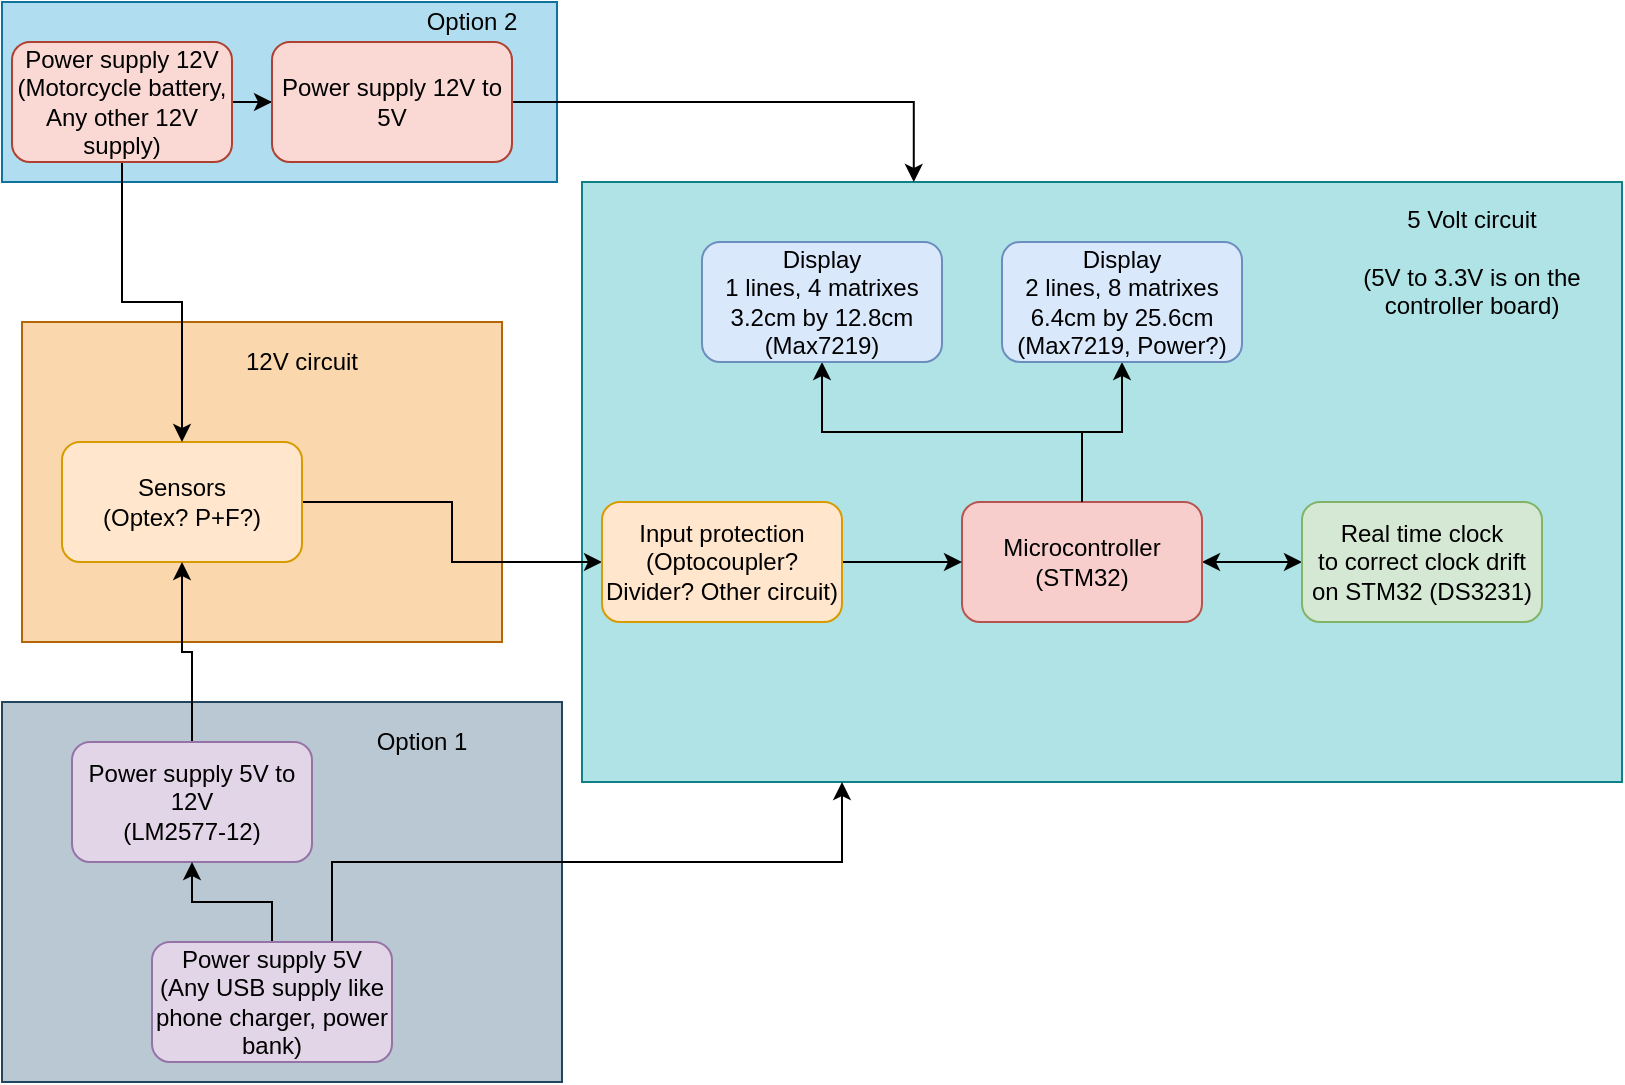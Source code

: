 <mxfile version="12.9.9" type="device"><diagram id="6a731a19-8d31-9384-78a2-239565b7b9f0" name="Page-1"><mxGraphModel dx="1086" dy="926" grid="1" gridSize="10" guides="1" tooltips="1" connect="1" arrows="1" fold="1" page="1" pageScale="1" pageWidth="1169" pageHeight="827" background="#ffffff" math="0" shadow="0"><root><mxCell id="0"/><mxCell id="1" parent="0"/><mxCell id="dL6_xzewtHNfYEx7EEAx-1815" value="" style="rounded=0;whiteSpace=wrap;html=1;comic=0;fillColor=#b1ddf0;strokeColor=#10739e;" vertex="1" parent="1"><mxGeometry x="10" y="80" width="277.5" height="90" as="geometry"/></mxCell><mxCell id="dL6_xzewtHNfYEx7EEAx-1804" value="" style="rounded=0;whiteSpace=wrap;html=1;comic=0;fillColor=#fad7ac;strokeColor=#b46504;" vertex="1" parent="1"><mxGeometry x="20" y="240" width="240" height="160" as="geometry"/></mxCell><mxCell id="dL6_xzewtHNfYEx7EEAx-1803" value="" style="rounded=0;whiteSpace=wrap;html=1;fillColor=#bac8d3;strokeColor=#23445d;gradientColor=none;comic=0;" vertex="1" parent="1"><mxGeometry x="10" y="430" width="280" height="190" as="geometry"/></mxCell><mxCell id="dL6_xzewtHNfYEx7EEAx-1797" value="" style="rounded=0;whiteSpace=wrap;html=1;fillColor=#b0e3e6;strokeColor=#0e8088;" vertex="1" parent="1"><mxGeometry x="300" y="170" width="520" height="300" as="geometry"/></mxCell><mxCell id="dL6_xzewtHNfYEx7EEAx-1781" style="edgeStyle=orthogonalEdgeStyle;rounded=0;orthogonalLoop=1;jettySize=auto;html=1;exitX=1;exitY=0.5;exitDx=0;exitDy=0;startArrow=classic;startFill=1;" edge="1" parent="1" source="dL6_xzewtHNfYEx7EEAx-1779" target="dL6_xzewtHNfYEx7EEAx-1780"><mxGeometry relative="1" as="geometry"/></mxCell><mxCell id="dL6_xzewtHNfYEx7EEAx-1784" style="edgeStyle=orthogonalEdgeStyle;rounded=0;orthogonalLoop=1;jettySize=auto;html=1;exitX=0.5;exitY=0;exitDx=0;exitDy=0;entryX=0.5;entryY=1;entryDx=0;entryDy=0;startArrow=none;startFill=0;" edge="1" parent="1" source="dL6_xzewtHNfYEx7EEAx-1779" target="dL6_xzewtHNfYEx7EEAx-1783"><mxGeometry relative="1" as="geometry"/></mxCell><mxCell id="dL6_xzewtHNfYEx7EEAx-1779" value="Microcontroller&lt;br&gt;(STM32)" style="rounded=1;whiteSpace=wrap;html=1;fillColor=#f8cecc;strokeColor=#b85450;" vertex="1" parent="1"><mxGeometry x="490" y="330" width="120" height="60" as="geometry"/></mxCell><mxCell id="dL6_xzewtHNfYEx7EEAx-1780" value="Real time clock&lt;br&gt;to correct clock drift on STM32 (DS3231)" style="rounded=1;whiteSpace=wrap;html=1;fillColor=#d5e8d4;strokeColor=#82b366;" vertex="1" parent="1"><mxGeometry x="660" y="330" width="120" height="60" as="geometry"/></mxCell><mxCell id="dL6_xzewtHNfYEx7EEAx-1785" style="edgeStyle=orthogonalEdgeStyle;rounded=0;orthogonalLoop=1;jettySize=auto;html=1;startArrow=classic;startFill=1;endArrow=none;endFill=0;" edge="1" parent="1" source="dL6_xzewtHNfYEx7EEAx-1782" target="dL6_xzewtHNfYEx7EEAx-1779"><mxGeometry relative="1" as="geometry"/></mxCell><mxCell id="dL6_xzewtHNfYEx7EEAx-1782" value="Display&lt;br&gt;2 lines, 8 matrixes&lt;br&gt;6.4cm by 25.6cm&lt;br&gt;(Max7219, Power?)" style="rounded=1;whiteSpace=wrap;html=1;fillColor=#dae8fc;strokeColor=#6c8ebf;" vertex="1" parent="1"><mxGeometry x="510" y="200" width="120" height="60" as="geometry"/></mxCell><mxCell id="dL6_xzewtHNfYEx7EEAx-1783" value="Display&lt;br&gt;1 lines, 4 matrixes&lt;br&gt;3.2cm by 12.8cm&lt;br&gt;(Max7219)" style="rounded=1;whiteSpace=wrap;html=1;fillColor=#dae8fc;strokeColor=#6c8ebf;" vertex="1" parent="1"><mxGeometry x="360" y="200" width="120" height="60" as="geometry"/></mxCell><mxCell id="dL6_xzewtHNfYEx7EEAx-1790" style="edgeStyle=orthogonalEdgeStyle;rounded=0;orthogonalLoop=1;jettySize=auto;html=1;exitX=1;exitY=0.5;exitDx=0;exitDy=0;entryX=0;entryY=0.5;entryDx=0;entryDy=0;startArrow=none;startFill=0;" edge="1" parent="1" source="dL6_xzewtHNfYEx7EEAx-1786" target="dL6_xzewtHNfYEx7EEAx-1789"><mxGeometry relative="1" as="geometry"/></mxCell><mxCell id="dL6_xzewtHNfYEx7EEAx-1786" value="Sensors&lt;br&gt;(Optex? P+F?)" style="rounded=1;whiteSpace=wrap;html=1;fillColor=#ffe6cc;strokeColor=#d79b00;" vertex="1" parent="1"><mxGeometry x="40" y="300" width="120" height="60" as="geometry"/></mxCell><mxCell id="dL6_xzewtHNfYEx7EEAx-1791" style="edgeStyle=orthogonalEdgeStyle;rounded=0;orthogonalLoop=1;jettySize=auto;html=1;exitX=1;exitY=0.5;exitDx=0;exitDy=0;entryX=0;entryY=0.5;entryDx=0;entryDy=0;startArrow=none;startFill=0;" edge="1" parent="1" source="dL6_xzewtHNfYEx7EEAx-1789" target="dL6_xzewtHNfYEx7EEAx-1779"><mxGeometry relative="1" as="geometry"/></mxCell><mxCell id="dL6_xzewtHNfYEx7EEAx-1789" value="Input protection&lt;br&gt;(Optocoupler? Divider? Other circuit)" style="rounded=1;whiteSpace=wrap;html=1;fillColor=#ffe6cc;strokeColor=#d79b00;" vertex="1" parent="1"><mxGeometry x="310" y="330" width="120" height="60" as="geometry"/></mxCell><mxCell id="dL6_xzewtHNfYEx7EEAx-1793" style="edgeStyle=orthogonalEdgeStyle;rounded=0;orthogonalLoop=1;jettySize=auto;html=1;exitX=0.5;exitY=0;exitDx=0;exitDy=0;entryX=0.5;entryY=1;entryDx=0;entryDy=0;startArrow=none;startFill=0;endArrow=classic;endFill=1;" edge="1" parent="1" source="dL6_xzewtHNfYEx7EEAx-1792" target="dL6_xzewtHNfYEx7EEAx-1786"><mxGeometry relative="1" as="geometry"/></mxCell><mxCell id="dL6_xzewtHNfYEx7EEAx-1792" value="Power supply 5V to 12V&lt;br&gt;(LM2577-12)" style="rounded=1;whiteSpace=wrap;html=1;fillColor=#e1d5e7;strokeColor=#9673a6;" vertex="1" parent="1"><mxGeometry x="45" y="450" width="120" height="60" as="geometry"/></mxCell><mxCell id="dL6_xzewtHNfYEx7EEAx-1795" style="edgeStyle=orthogonalEdgeStyle;rounded=0;orthogonalLoop=1;jettySize=auto;html=1;exitX=0.5;exitY=0;exitDx=0;exitDy=0;entryX=0.5;entryY=1;entryDx=0;entryDy=0;startArrow=none;startFill=0;endArrow=classic;endFill=1;" edge="1" parent="1" source="dL6_xzewtHNfYEx7EEAx-1794" target="dL6_xzewtHNfYEx7EEAx-1792"><mxGeometry relative="1" as="geometry"/></mxCell><mxCell id="dL6_xzewtHNfYEx7EEAx-1801" style="edgeStyle=orthogonalEdgeStyle;rounded=0;orthogonalLoop=1;jettySize=auto;html=1;exitX=0.75;exitY=0;exitDx=0;exitDy=0;entryX=0.25;entryY=1;entryDx=0;entryDy=0;startArrow=none;startFill=0;endArrow=classic;endFill=1;" edge="1" parent="1" source="dL6_xzewtHNfYEx7EEAx-1794" target="dL6_xzewtHNfYEx7EEAx-1797"><mxGeometry relative="1" as="geometry"/></mxCell><mxCell id="dL6_xzewtHNfYEx7EEAx-1794" value="Power supply 5V&lt;br&gt;(Any USB supply like phone charger, power bank)" style="rounded=1;whiteSpace=wrap;html=1;fillColor=#e1d5e7;strokeColor=#9673a6;" vertex="1" parent="1"><mxGeometry x="85" y="550" width="120" height="60" as="geometry"/></mxCell><mxCell id="dL6_xzewtHNfYEx7EEAx-1798" value="5 Volt circuit&lt;br&gt;&lt;br&gt;(5V to 3.3V is on the controller board)" style="text;html=1;strokeColor=none;fillColor=none;align=center;verticalAlign=middle;whiteSpace=wrap;rounded=0;" vertex="1" parent="1"><mxGeometry x="670" y="170" width="150" height="80" as="geometry"/></mxCell><mxCell id="dL6_xzewtHNfYEx7EEAx-1805" value="12V circuit" style="text;html=1;strokeColor=none;fillColor=none;align=center;verticalAlign=middle;whiteSpace=wrap;rounded=0;comic=0;" vertex="1" parent="1"><mxGeometry x="120" y="250" width="80" height="20" as="geometry"/></mxCell><mxCell id="dL6_xzewtHNfYEx7EEAx-1809" value="" style="edgeStyle=orthogonalEdgeStyle;rounded=0;orthogonalLoop=1;jettySize=auto;html=1;startArrow=none;startFill=0;endArrow=classic;endFill=1;" edge="1" parent="1" source="dL6_xzewtHNfYEx7EEAx-1806" target="dL6_xzewtHNfYEx7EEAx-1807"><mxGeometry relative="1" as="geometry"/></mxCell><mxCell id="dL6_xzewtHNfYEx7EEAx-1811" value="" style="edgeStyle=orthogonalEdgeStyle;rounded=0;orthogonalLoop=1;jettySize=auto;html=1;startArrow=none;startFill=0;endArrow=classic;endFill=1;" edge="1" parent="1" source="dL6_xzewtHNfYEx7EEAx-1806" target="dL6_xzewtHNfYEx7EEAx-1786"><mxGeometry relative="1" as="geometry"><mxPoint x="130" y="170" as="targetPoint"/></mxGeometry></mxCell><mxCell id="dL6_xzewtHNfYEx7EEAx-1806" value="Power supply 12V&lt;br&gt;(Motorcycle battery,&lt;br&gt;Any other 12V supply)" style="rounded=1;whiteSpace=wrap;html=1;comic=0;fillColor=#fad9d5;strokeColor=#ae4132;" vertex="1" parent="1"><mxGeometry x="15" y="100" width="110" height="60" as="geometry"/></mxCell><mxCell id="dL6_xzewtHNfYEx7EEAx-1812" style="edgeStyle=orthogonalEdgeStyle;rounded=0;orthogonalLoop=1;jettySize=auto;html=1;entryX=0.319;entryY=0;entryDx=0;entryDy=0;entryPerimeter=0;startArrow=none;startFill=0;endArrow=classic;endFill=1;exitX=1;exitY=0.5;exitDx=0;exitDy=0;" edge="1" parent="1" source="dL6_xzewtHNfYEx7EEAx-1807" target="dL6_xzewtHNfYEx7EEAx-1797"><mxGeometry relative="1" as="geometry"/></mxCell><mxCell id="dL6_xzewtHNfYEx7EEAx-1807" value="Power supply 12V to 5V" style="rounded=1;whiteSpace=wrap;html=1;comic=0;fillColor=#fad9d5;strokeColor=#ae4132;" vertex="1" parent="1"><mxGeometry x="145" y="100" width="120" height="60" as="geometry"/></mxCell><mxCell id="dL6_xzewtHNfYEx7EEAx-1816" value="Option 1" style="text;html=1;strokeColor=none;fillColor=none;align=center;verticalAlign=middle;whiteSpace=wrap;rounded=0;comic=0;" vertex="1" parent="1"><mxGeometry x="195" y="440" width="50" height="20" as="geometry"/></mxCell><mxCell id="dL6_xzewtHNfYEx7EEAx-1817" value="Option 2" style="text;html=1;strokeColor=none;fillColor=none;align=center;verticalAlign=middle;whiteSpace=wrap;rounded=0;comic=0;" vertex="1" parent="1"><mxGeometry x="215" y="80" width="60" height="20" as="geometry"/></mxCell></root></mxGraphModel></diagram></mxfile>
